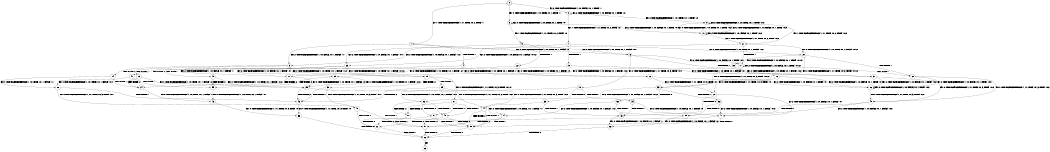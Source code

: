 digraph BCG {
size = "7, 10.5";
center = TRUE;
node [shape = circle];
0 [peripheries = 2];
0 -> 1 [label = "EX !1 !ATOMIC_EXCH_BRANCH (1, +1, TRUE, +0, 2, TRUE) !::"];
0 -> 2 [label = "EX !2 !ATOMIC_EXCH_BRANCH (1, +0, FALSE, +0, 1, TRUE) !::"];
0 -> 3 [label = "EX !0 !ATOMIC_EXCH_BRANCH (1, +0, TRUE, +0, 1, TRUE) !::"];
1 -> 4 [label = "TERMINATE !1"];
1 -> 5 [label = "EX !2 !ATOMIC_EXCH_BRANCH (1, +0, FALSE, +0, 1, FALSE) !:1:"];
1 -> 6 [label = "EX !0 !ATOMIC_EXCH_BRANCH (1, +0, TRUE, +0, 1, FALSE) !:1:"];
2 -> 7 [label = "EX !1 !ATOMIC_EXCH_BRANCH (1, +1, TRUE, +0, 2, TRUE) !:2:"];
2 -> 8 [label = "EX !0 !ATOMIC_EXCH_BRANCH (1, +0, TRUE, +0, 1, TRUE) !:2:"];
2 -> 2 [label = "EX !2 !ATOMIC_EXCH_BRANCH (1, +0, FALSE, +0, 1, TRUE) !:2:"];
3 -> 9 [label = "EX !1 !ATOMIC_EXCH_BRANCH (1, +1, TRUE, +0, 2, TRUE) !:0:"];
3 -> 10 [label = "EX !2 !ATOMIC_EXCH_BRANCH (1, +0, FALSE, +0, 1, TRUE) !:0:"];
3 -> 3 [label = "EX !0 !ATOMIC_EXCH_BRANCH (1, +0, TRUE, +0, 1, TRUE) !:0:"];
4 -> 11 [label = "EX !2 !ATOMIC_EXCH_BRANCH (1, +0, FALSE, +0, 1, FALSE) !::"];
4 -> 12 [label = "EX !0 !ATOMIC_EXCH_BRANCH (1, +0, TRUE, +0, 1, FALSE) !::"];
5 -> 13 [label = "TERMINATE !1"];
5 -> 14 [label = "TERMINATE !2"];
5 -> 15 [label = "EX !0 !ATOMIC_EXCH_BRANCH (1, +0, TRUE, +0, 1, FALSE) !:1:2:"];
6 -> 16 [label = "TERMINATE !1"];
6 -> 17 [label = "EX !2 !ATOMIC_EXCH_BRANCH (1, +0, FALSE, +0, 1, TRUE) !:0:1:"];
6 -> 18 [label = "EX !0 !ATOMIC_EXCH_BRANCH (1, +1, TRUE, +0, 3, TRUE) !:0:1:"];
7 -> 19 [label = "TERMINATE !1"];
7 -> 20 [label = "EX !0 !ATOMIC_EXCH_BRANCH (1, +0, TRUE, +0, 1, FALSE) !:1:2:"];
7 -> 5 [label = "EX !2 !ATOMIC_EXCH_BRANCH (1, +0, FALSE, +0, 1, FALSE) !:1:2:"];
8 -> 21 [label = "EX !1 !ATOMIC_EXCH_BRANCH (1, +1, TRUE, +0, 2, TRUE) !:0:2:"];
8 -> 10 [label = "EX !2 !ATOMIC_EXCH_BRANCH (1, +0, FALSE, +0, 1, TRUE) !:0:2:"];
8 -> 8 [label = "EX !0 !ATOMIC_EXCH_BRANCH (1, +0, TRUE, +0, 1, TRUE) !:0:2:"];
9 -> 22 [label = "TERMINATE !1"];
9 -> 23 [label = "EX !2 !ATOMIC_EXCH_BRANCH (1, +0, FALSE, +0, 1, FALSE) !:0:1:"];
9 -> 6 [label = "EX !0 !ATOMIC_EXCH_BRANCH (1, +0, TRUE, +0, 1, FALSE) !:0:1:"];
10 -> 21 [label = "EX !1 !ATOMIC_EXCH_BRANCH (1, +1, TRUE, +0, 2, TRUE) !:0:2:"];
10 -> 10 [label = "EX !2 !ATOMIC_EXCH_BRANCH (1, +0, FALSE, +0, 1, TRUE) !:0:2:"];
10 -> 8 [label = "EX !0 !ATOMIC_EXCH_BRANCH (1, +0, TRUE, +0, 1, TRUE) !:0:2:"];
11 -> 24 [label = "TERMINATE !2"];
11 -> 25 [label = "EX !0 !ATOMIC_EXCH_BRANCH (1, +0, TRUE, +0, 1, FALSE) !:2:"];
12 -> 26 [label = "EX !2 !ATOMIC_EXCH_BRANCH (1, +0, FALSE, +0, 1, TRUE) !:0:"];
12 -> 27 [label = "EX !0 !ATOMIC_EXCH_BRANCH (1, +1, TRUE, +0, 3, TRUE) !:0:"];
13 -> 24 [label = "TERMINATE !2"];
13 -> 25 [label = "EX !0 !ATOMIC_EXCH_BRANCH (1, +0, TRUE, +0, 1, FALSE) !:2:"];
14 -> 24 [label = "TERMINATE !1"];
14 -> 28 [label = "EX !0 !ATOMIC_EXCH_BRANCH (1, +0, TRUE, +0, 1, FALSE) !:1:"];
15 -> 29 [label = "TERMINATE !1"];
15 -> 30 [label = "TERMINATE !2"];
15 -> 31 [label = "EX !0 !ATOMIC_EXCH_BRANCH (1, +1, TRUE, +0, 3, TRUE) !:0:1:2:"];
16 -> 27 [label = "EX !0 !ATOMIC_EXCH_BRANCH (1, +1, TRUE, +0, 3, TRUE) !:0:"];
16 -> 26 [label = "EX !2 !ATOMIC_EXCH_BRANCH (1, +0, FALSE, +0, 1, TRUE) !:0:"];
17 -> 32 [label = "TERMINATE !1"];
17 -> 17 [label = "EX !2 !ATOMIC_EXCH_BRANCH (1, +0, FALSE, +0, 1, TRUE) !:0:1:2:"];
17 -> 33 [label = "EX !0 !ATOMIC_EXCH_BRANCH (1, +1, TRUE, +0, 3, TRUE) !:0:1:2:"];
18 -> 34 [label = "TERMINATE !1"];
18 -> 35 [label = "TERMINATE !0"];
18 -> 36 [label = "EX !2 !ATOMIC_EXCH_BRANCH (1, +0, FALSE, +0, 1, FALSE) !:0:1:"];
19 -> 11 [label = "EX !2 !ATOMIC_EXCH_BRANCH (1, +0, FALSE, +0, 1, FALSE) !:2:"];
19 -> 37 [label = "EX !0 !ATOMIC_EXCH_BRANCH (1, +0, TRUE, +0, 1, FALSE) !:2:"];
20 -> 32 [label = "TERMINATE !1"];
20 -> 17 [label = "EX !2 !ATOMIC_EXCH_BRANCH (1, +0, FALSE, +0, 1, TRUE) !:0:1:2:"];
20 -> 33 [label = "EX !0 !ATOMIC_EXCH_BRANCH (1, +1, TRUE, +0, 3, TRUE) !:0:1:2:"];
21 -> 38 [label = "TERMINATE !1"];
21 -> 23 [label = "EX !2 !ATOMIC_EXCH_BRANCH (1, +0, FALSE, +0, 1, FALSE) !:0:1:2:"];
21 -> 20 [label = "EX !0 !ATOMIC_EXCH_BRANCH (1, +0, TRUE, +0, 1, FALSE) !:0:1:2:"];
22 -> 12 [label = "EX !0 !ATOMIC_EXCH_BRANCH (1, +0, TRUE, +0, 1, FALSE) !:0:"];
22 -> 39 [label = "EX !2 !ATOMIC_EXCH_BRANCH (1, +0, FALSE, +0, 1, FALSE) !:0:"];
23 -> 40 [label = "TERMINATE !1"];
23 -> 41 [label = "TERMINATE !2"];
23 -> 15 [label = "EX !0 !ATOMIC_EXCH_BRANCH (1, +0, TRUE, +0, 1, FALSE) !:0:1:2:"];
24 -> 42 [label = "EX !0 !ATOMIC_EXCH_BRANCH (1, +0, TRUE, +0, 1, FALSE) !::"];
25 -> 43 [label = "TERMINATE !2"];
25 -> 44 [label = "EX !0 !ATOMIC_EXCH_BRANCH (1, +1, TRUE, +0, 3, TRUE) !:0:2:"];
26 -> 26 [label = "EX !2 !ATOMIC_EXCH_BRANCH (1, +0, FALSE, +0, 1, TRUE) !:0:2:"];
26 -> 45 [label = "EX !0 !ATOMIC_EXCH_BRANCH (1, +1, TRUE, +0, 3, TRUE) !:0:2:"];
27 -> 46 [label = "TERMINATE !0"];
27 -> 47 [label = "EX !2 !ATOMIC_EXCH_BRANCH (1, +0, FALSE, +0, 1, FALSE) !:0:"];
28 -> 43 [label = "TERMINATE !1"];
28 -> 48 [label = "EX !0 !ATOMIC_EXCH_BRANCH (1, +1, TRUE, +0, 3, TRUE) !:0:1:"];
29 -> 44 [label = "EX !0 !ATOMIC_EXCH_BRANCH (1, +1, TRUE, +0, 3, TRUE) !:0:2:"];
29 -> 43 [label = "TERMINATE !2"];
30 -> 48 [label = "EX !0 !ATOMIC_EXCH_BRANCH (1, +1, TRUE, +0, 3, TRUE) !:0:1:"];
30 -> 43 [label = "TERMINATE !1"];
31 -> 49 [label = "TERMINATE !1"];
31 -> 50 [label = "TERMINATE !2"];
31 -> 51 [label = "TERMINATE !0"];
32 -> 26 [label = "EX !2 !ATOMIC_EXCH_BRANCH (1, +0, FALSE, +0, 1, TRUE) !:0:2:"];
32 -> 45 [label = "EX !0 !ATOMIC_EXCH_BRANCH (1, +1, TRUE, +0, 3, TRUE) !:0:2:"];
33 -> 52 [label = "TERMINATE !1"];
33 -> 53 [label = "TERMINATE !0"];
33 -> 36 [label = "EX !2 !ATOMIC_EXCH_BRANCH (1, +0, FALSE, +0, 1, FALSE) !:0:1:2:"];
34 -> 46 [label = "TERMINATE !0"];
34 -> 47 [label = "EX !2 !ATOMIC_EXCH_BRANCH (1, +0, FALSE, +0, 1, FALSE) !:0:"];
35 -> 46 [label = "TERMINATE !1"];
35 -> 54 [label = "EX !2 !ATOMIC_EXCH_BRANCH (1, +0, FALSE, +0, 1, FALSE) !:1:"];
36 -> 49 [label = "TERMINATE !1"];
36 -> 50 [label = "TERMINATE !2"];
36 -> 51 [label = "TERMINATE !0"];
37 -> 26 [label = "EX !2 !ATOMIC_EXCH_BRANCH (1, +0, FALSE, +0, 1, TRUE) !:0:2:"];
37 -> 45 [label = "EX !0 !ATOMIC_EXCH_BRANCH (1, +1, TRUE, +0, 3, TRUE) !:0:2:"];
38 -> 39 [label = "EX !2 !ATOMIC_EXCH_BRANCH (1, +0, FALSE, +0, 1, FALSE) !:0:2:"];
38 -> 37 [label = "EX !0 !ATOMIC_EXCH_BRANCH (1, +0, TRUE, +0, 1, FALSE) !:0:2:"];
39 -> 55 [label = "TERMINATE !2"];
39 -> 25 [label = "EX !0 !ATOMIC_EXCH_BRANCH (1, +0, TRUE, +0, 1, FALSE) !:0:2:"];
40 -> 25 [label = "EX !0 !ATOMIC_EXCH_BRANCH (1, +0, TRUE, +0, 1, FALSE) !:0:2:"];
40 -> 55 [label = "TERMINATE !2"];
41 -> 28 [label = "EX !0 !ATOMIC_EXCH_BRANCH (1, +0, TRUE, +0, 1, FALSE) !:0:1:"];
41 -> 55 [label = "TERMINATE !1"];
42 -> 56 [label = "EX !0 !ATOMIC_EXCH_BRANCH (1, +1, TRUE, +0, 3, TRUE) !:0:"];
43 -> 56 [label = "EX !0 !ATOMIC_EXCH_BRANCH (1, +1, TRUE, +0, 3, TRUE) !:0:"];
44 -> 57 [label = "TERMINATE !2"];
44 -> 58 [label = "TERMINATE !0"];
45 -> 59 [label = "TERMINATE !0"];
45 -> 47 [label = "EX !2 !ATOMIC_EXCH_BRANCH (1, +0, FALSE, +0, 1, FALSE) !:0:2:"];
46 -> 60 [label = "EX !2 !ATOMIC_EXCH_BRANCH (1, +0, FALSE, +0, 1, FALSE) !::"];
47 -> 57 [label = "TERMINATE !2"];
47 -> 58 [label = "TERMINATE !0"];
48 -> 57 [label = "TERMINATE !1"];
48 -> 61 [label = "TERMINATE !0"];
49 -> 57 [label = "TERMINATE !2"];
49 -> 58 [label = "TERMINATE !0"];
50 -> 57 [label = "TERMINATE !1"];
50 -> 61 [label = "TERMINATE !0"];
51 -> 58 [label = "TERMINATE !1"];
51 -> 61 [label = "TERMINATE !2"];
52 -> 47 [label = "EX !2 !ATOMIC_EXCH_BRANCH (1, +0, FALSE, +0, 1, FALSE) !:0:2:"];
52 -> 59 [label = "TERMINATE !0"];
53 -> 54 [label = "EX !2 !ATOMIC_EXCH_BRANCH (1, +0, FALSE, +0, 1, FALSE) !:1:2:"];
53 -> 59 [label = "TERMINATE !1"];
54 -> 58 [label = "TERMINATE !1"];
54 -> 61 [label = "TERMINATE !2"];
55 -> 42 [label = "EX !0 !ATOMIC_EXCH_BRANCH (1, +0, TRUE, +0, 1, FALSE) !:0:"];
56 -> 62 [label = "TERMINATE !0"];
57 -> 62 [label = "TERMINATE !0"];
58 -> 62 [label = "TERMINATE !2"];
59 -> 60 [label = "EX !2 !ATOMIC_EXCH_BRANCH (1, +0, FALSE, +0, 1, FALSE) !:2:"];
60 -> 62 [label = "TERMINATE !2"];
61 -> 62 [label = "TERMINATE !1"];
62 -> 63 [label = "exit"];
}

